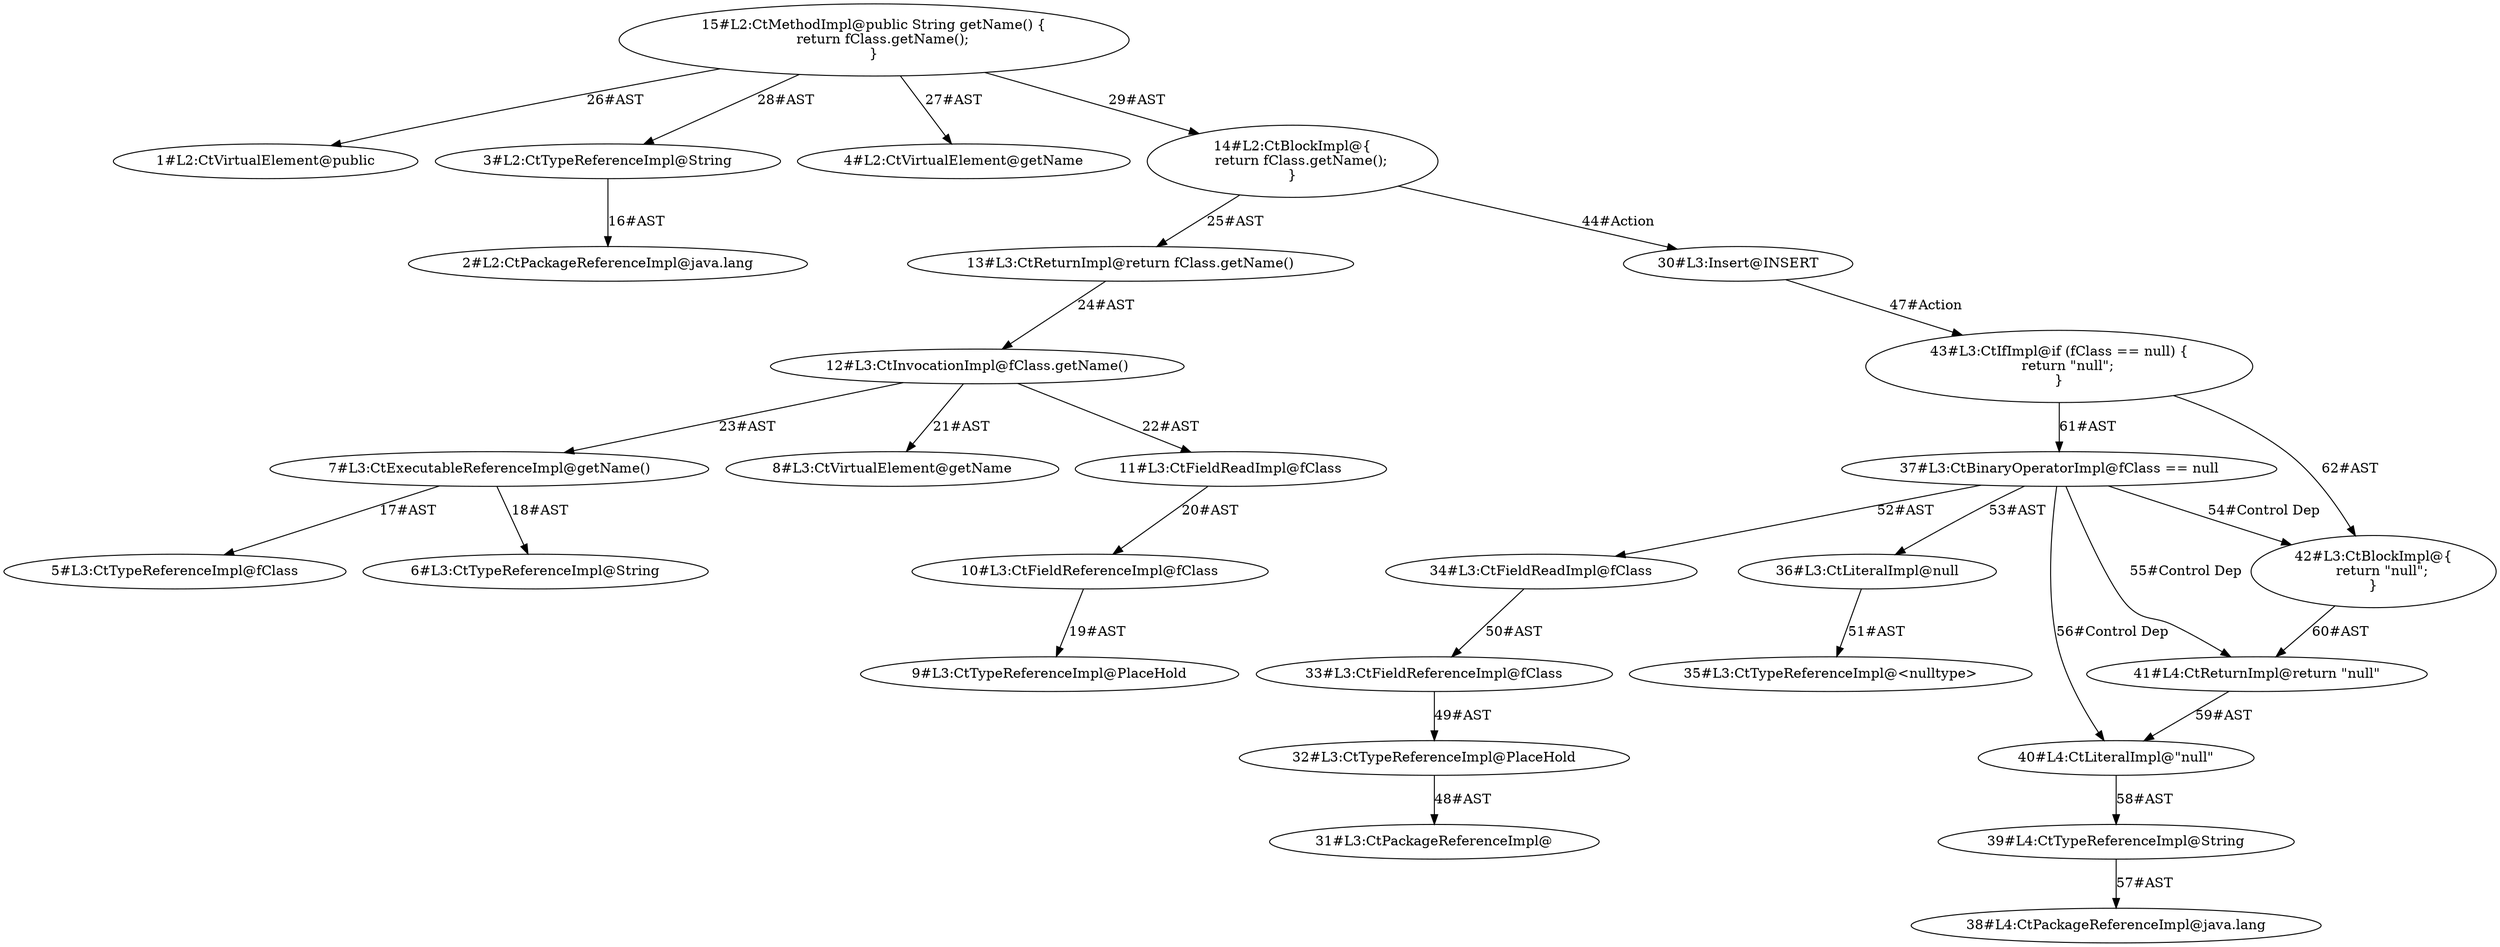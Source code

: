 digraph "getName#?" {
0 [label="1#L2:CtVirtualElement@public" shape=ellipse]
1 [label="2#L2:CtPackageReferenceImpl@java.lang" shape=ellipse]
2 [label="3#L2:CtTypeReferenceImpl@String" shape=ellipse]
3 [label="4#L2:CtVirtualElement@getName" shape=ellipse]
4 [label="5#L3:CtTypeReferenceImpl@fClass" shape=ellipse]
5 [label="6#L3:CtTypeReferenceImpl@String" shape=ellipse]
6 [label="7#L3:CtExecutableReferenceImpl@getName()" shape=ellipse]
7 [label="8#L3:CtVirtualElement@getName" shape=ellipse]
8 [label="9#L3:CtTypeReferenceImpl@PlaceHold" shape=ellipse]
9 [label="10#L3:CtFieldReferenceImpl@fClass" shape=ellipse]
10 [label="11#L3:CtFieldReadImpl@fClass" shape=ellipse]
11 [label="12#L3:CtInvocationImpl@fClass.getName()" shape=ellipse]
12 [label="13#L3:CtReturnImpl@return fClass.getName()" shape=ellipse]
13 [label="14#L2:CtBlockImpl@\{
    return fClass.getName();
\}" shape=ellipse]
14 [label="15#L2:CtMethodImpl@public String getName() \{
    return fClass.getName();
\}" shape=ellipse]
15 [label="30#L3:Insert@INSERT" shape=ellipse]
16 [label="31#L3:CtPackageReferenceImpl@" shape=ellipse]
17 [label="32#L3:CtTypeReferenceImpl@PlaceHold" shape=ellipse]
18 [label="33#L3:CtFieldReferenceImpl@fClass" shape=ellipse]
19 [label="34#L3:CtFieldReadImpl@fClass" shape=ellipse]
20 [label="35#L3:CtTypeReferenceImpl@<nulltype>" shape=ellipse]
21 [label="36#L3:CtLiteralImpl@null" shape=ellipse]
22 [label="37#L3:CtBinaryOperatorImpl@fClass == null" shape=ellipse]
23 [label="38#L4:CtPackageReferenceImpl@java.lang" shape=ellipse]
24 [label="39#L4:CtTypeReferenceImpl@String" shape=ellipse]
25 [label="40#L4:CtLiteralImpl@\"null\"" shape=ellipse]
26 [label="41#L4:CtReturnImpl@return \"null\"" shape=ellipse]
27 [label="42#L3:CtBlockImpl@\{
    return \"null\";
\}" shape=ellipse]
28 [label="43#L3:CtIfImpl@if (fClass == null) \{
    return \"null\";
\}" shape=ellipse]
2 -> 1 [label="16#AST"];
6 -> 4 [label="17#AST"];
6 -> 5 [label="18#AST"];
9 -> 8 [label="19#AST"];
10 -> 9 [label="20#AST"];
11 -> 7 [label="21#AST"];
11 -> 10 [label="22#AST"];
11 -> 6 [label="23#AST"];
12 -> 11 [label="24#AST"];
13 -> 12 [label="25#AST"];
13 -> 15 [label="44#Action"];
14 -> 0 [label="26#AST"];
14 -> 3 [label="27#AST"];
14 -> 2 [label="28#AST"];
14 -> 13 [label="29#AST"];
15 -> 28 [label="47#Action"];
17 -> 16 [label="48#AST"];
18 -> 17 [label="49#AST"];
19 -> 18 [label="50#AST"];
21 -> 20 [label="51#AST"];
22 -> 19 [label="52#AST"];
22 -> 21 [label="53#AST"];
22 -> 27 [label="54#Control Dep"];
22 -> 26 [label="55#Control Dep"];
22 -> 25 [label="56#Control Dep"];
24 -> 23 [label="57#AST"];
25 -> 24 [label="58#AST"];
26 -> 25 [label="59#AST"];
27 -> 26 [label="60#AST"];
28 -> 22 [label="61#AST"];
28 -> 27 [label="62#AST"];
}